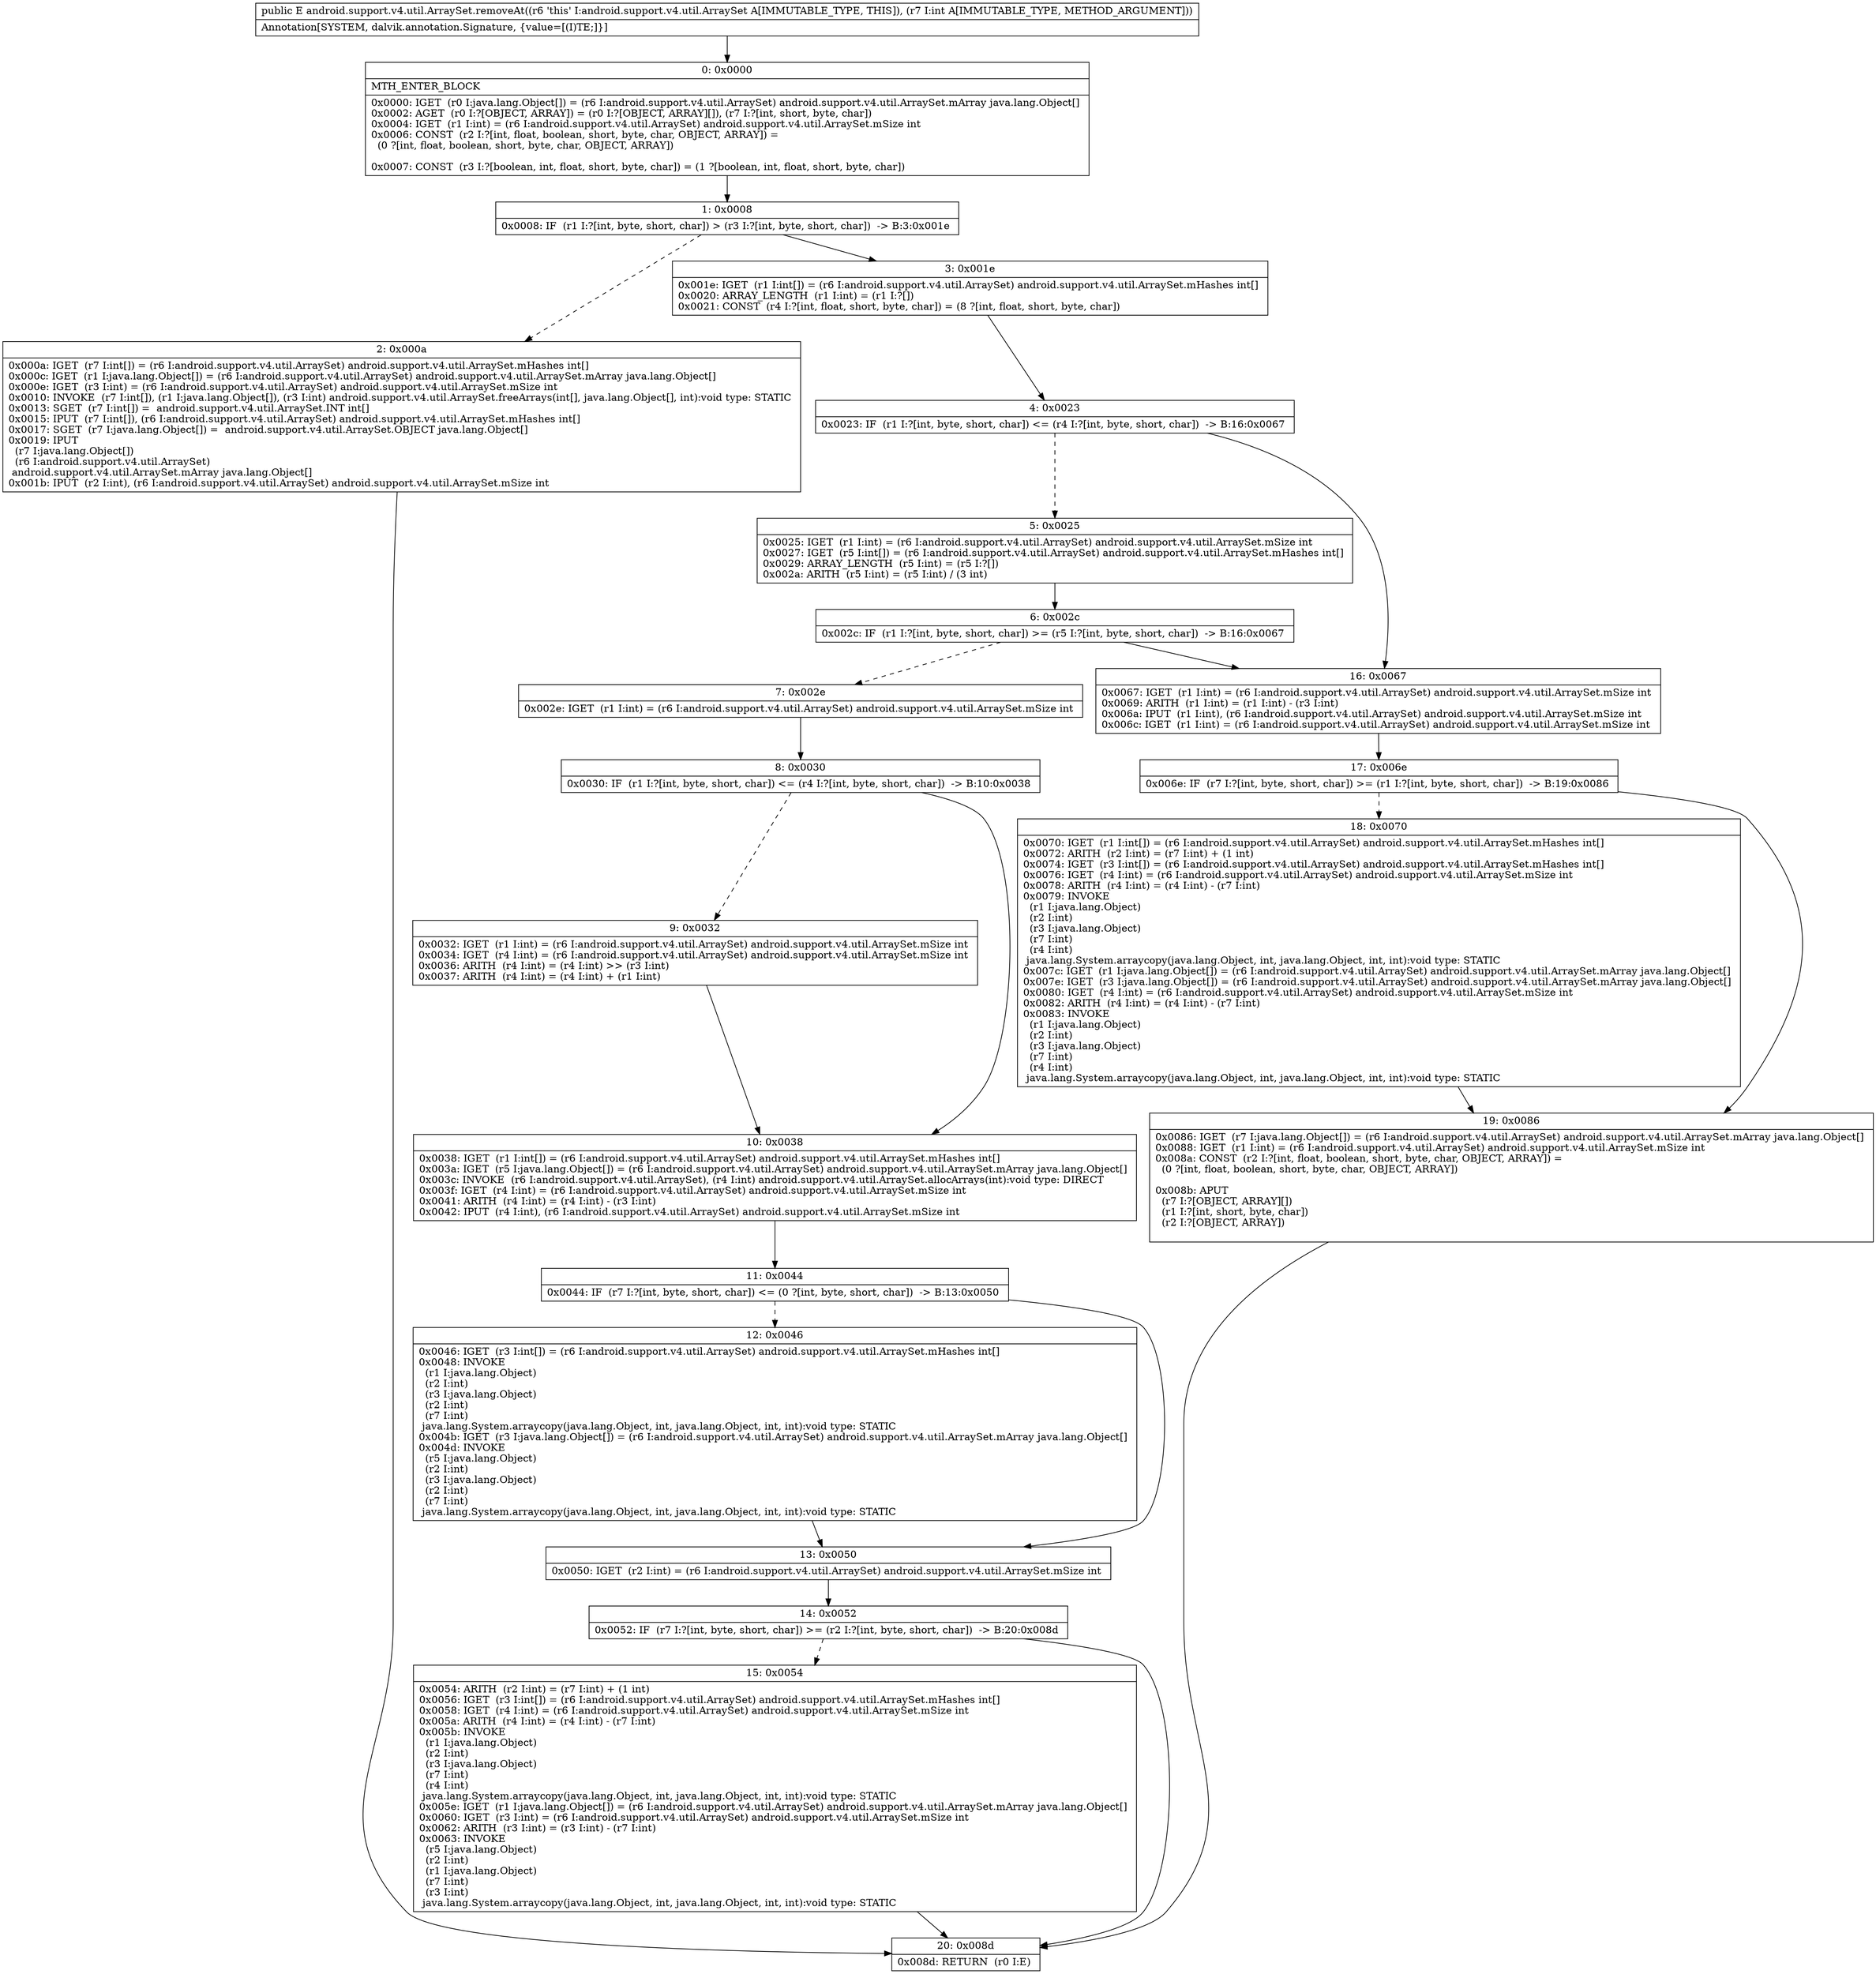 digraph "CFG forandroid.support.v4.util.ArraySet.removeAt(I)Ljava\/lang\/Object;" {
Node_0 [shape=record,label="{0\:\ 0x0000|MTH_ENTER_BLOCK\l|0x0000: IGET  (r0 I:java.lang.Object[]) = (r6 I:android.support.v4.util.ArraySet) android.support.v4.util.ArraySet.mArray java.lang.Object[] \l0x0002: AGET  (r0 I:?[OBJECT, ARRAY]) = (r0 I:?[OBJECT, ARRAY][]), (r7 I:?[int, short, byte, char]) \l0x0004: IGET  (r1 I:int) = (r6 I:android.support.v4.util.ArraySet) android.support.v4.util.ArraySet.mSize int \l0x0006: CONST  (r2 I:?[int, float, boolean, short, byte, char, OBJECT, ARRAY]) = \l  (0 ?[int, float, boolean, short, byte, char, OBJECT, ARRAY])\l \l0x0007: CONST  (r3 I:?[boolean, int, float, short, byte, char]) = (1 ?[boolean, int, float, short, byte, char]) \l}"];
Node_1 [shape=record,label="{1\:\ 0x0008|0x0008: IF  (r1 I:?[int, byte, short, char]) \> (r3 I:?[int, byte, short, char])  \-\> B:3:0x001e \l}"];
Node_2 [shape=record,label="{2\:\ 0x000a|0x000a: IGET  (r7 I:int[]) = (r6 I:android.support.v4.util.ArraySet) android.support.v4.util.ArraySet.mHashes int[] \l0x000c: IGET  (r1 I:java.lang.Object[]) = (r6 I:android.support.v4.util.ArraySet) android.support.v4.util.ArraySet.mArray java.lang.Object[] \l0x000e: IGET  (r3 I:int) = (r6 I:android.support.v4.util.ArraySet) android.support.v4.util.ArraySet.mSize int \l0x0010: INVOKE  (r7 I:int[]), (r1 I:java.lang.Object[]), (r3 I:int) android.support.v4.util.ArraySet.freeArrays(int[], java.lang.Object[], int):void type: STATIC \l0x0013: SGET  (r7 I:int[]) =  android.support.v4.util.ArraySet.INT int[] \l0x0015: IPUT  (r7 I:int[]), (r6 I:android.support.v4.util.ArraySet) android.support.v4.util.ArraySet.mHashes int[] \l0x0017: SGET  (r7 I:java.lang.Object[]) =  android.support.v4.util.ArraySet.OBJECT java.lang.Object[] \l0x0019: IPUT  \l  (r7 I:java.lang.Object[])\l  (r6 I:android.support.v4.util.ArraySet)\l android.support.v4.util.ArraySet.mArray java.lang.Object[] \l0x001b: IPUT  (r2 I:int), (r6 I:android.support.v4.util.ArraySet) android.support.v4.util.ArraySet.mSize int \l}"];
Node_3 [shape=record,label="{3\:\ 0x001e|0x001e: IGET  (r1 I:int[]) = (r6 I:android.support.v4.util.ArraySet) android.support.v4.util.ArraySet.mHashes int[] \l0x0020: ARRAY_LENGTH  (r1 I:int) = (r1 I:?[]) \l0x0021: CONST  (r4 I:?[int, float, short, byte, char]) = (8 ?[int, float, short, byte, char]) \l}"];
Node_4 [shape=record,label="{4\:\ 0x0023|0x0023: IF  (r1 I:?[int, byte, short, char]) \<= (r4 I:?[int, byte, short, char])  \-\> B:16:0x0067 \l}"];
Node_5 [shape=record,label="{5\:\ 0x0025|0x0025: IGET  (r1 I:int) = (r6 I:android.support.v4.util.ArraySet) android.support.v4.util.ArraySet.mSize int \l0x0027: IGET  (r5 I:int[]) = (r6 I:android.support.v4.util.ArraySet) android.support.v4.util.ArraySet.mHashes int[] \l0x0029: ARRAY_LENGTH  (r5 I:int) = (r5 I:?[]) \l0x002a: ARITH  (r5 I:int) = (r5 I:int) \/ (3 int) \l}"];
Node_6 [shape=record,label="{6\:\ 0x002c|0x002c: IF  (r1 I:?[int, byte, short, char]) \>= (r5 I:?[int, byte, short, char])  \-\> B:16:0x0067 \l}"];
Node_7 [shape=record,label="{7\:\ 0x002e|0x002e: IGET  (r1 I:int) = (r6 I:android.support.v4.util.ArraySet) android.support.v4.util.ArraySet.mSize int \l}"];
Node_8 [shape=record,label="{8\:\ 0x0030|0x0030: IF  (r1 I:?[int, byte, short, char]) \<= (r4 I:?[int, byte, short, char])  \-\> B:10:0x0038 \l}"];
Node_9 [shape=record,label="{9\:\ 0x0032|0x0032: IGET  (r1 I:int) = (r6 I:android.support.v4.util.ArraySet) android.support.v4.util.ArraySet.mSize int \l0x0034: IGET  (r4 I:int) = (r6 I:android.support.v4.util.ArraySet) android.support.v4.util.ArraySet.mSize int \l0x0036: ARITH  (r4 I:int) = (r4 I:int) \>\> (r3 I:int) \l0x0037: ARITH  (r4 I:int) = (r4 I:int) + (r1 I:int) \l}"];
Node_10 [shape=record,label="{10\:\ 0x0038|0x0038: IGET  (r1 I:int[]) = (r6 I:android.support.v4.util.ArraySet) android.support.v4.util.ArraySet.mHashes int[] \l0x003a: IGET  (r5 I:java.lang.Object[]) = (r6 I:android.support.v4.util.ArraySet) android.support.v4.util.ArraySet.mArray java.lang.Object[] \l0x003c: INVOKE  (r6 I:android.support.v4.util.ArraySet), (r4 I:int) android.support.v4.util.ArraySet.allocArrays(int):void type: DIRECT \l0x003f: IGET  (r4 I:int) = (r6 I:android.support.v4.util.ArraySet) android.support.v4.util.ArraySet.mSize int \l0x0041: ARITH  (r4 I:int) = (r4 I:int) \- (r3 I:int) \l0x0042: IPUT  (r4 I:int), (r6 I:android.support.v4.util.ArraySet) android.support.v4.util.ArraySet.mSize int \l}"];
Node_11 [shape=record,label="{11\:\ 0x0044|0x0044: IF  (r7 I:?[int, byte, short, char]) \<= (0 ?[int, byte, short, char])  \-\> B:13:0x0050 \l}"];
Node_12 [shape=record,label="{12\:\ 0x0046|0x0046: IGET  (r3 I:int[]) = (r6 I:android.support.v4.util.ArraySet) android.support.v4.util.ArraySet.mHashes int[] \l0x0048: INVOKE  \l  (r1 I:java.lang.Object)\l  (r2 I:int)\l  (r3 I:java.lang.Object)\l  (r2 I:int)\l  (r7 I:int)\l java.lang.System.arraycopy(java.lang.Object, int, java.lang.Object, int, int):void type: STATIC \l0x004b: IGET  (r3 I:java.lang.Object[]) = (r6 I:android.support.v4.util.ArraySet) android.support.v4.util.ArraySet.mArray java.lang.Object[] \l0x004d: INVOKE  \l  (r5 I:java.lang.Object)\l  (r2 I:int)\l  (r3 I:java.lang.Object)\l  (r2 I:int)\l  (r7 I:int)\l java.lang.System.arraycopy(java.lang.Object, int, java.lang.Object, int, int):void type: STATIC \l}"];
Node_13 [shape=record,label="{13\:\ 0x0050|0x0050: IGET  (r2 I:int) = (r6 I:android.support.v4.util.ArraySet) android.support.v4.util.ArraySet.mSize int \l}"];
Node_14 [shape=record,label="{14\:\ 0x0052|0x0052: IF  (r7 I:?[int, byte, short, char]) \>= (r2 I:?[int, byte, short, char])  \-\> B:20:0x008d \l}"];
Node_15 [shape=record,label="{15\:\ 0x0054|0x0054: ARITH  (r2 I:int) = (r7 I:int) + (1 int) \l0x0056: IGET  (r3 I:int[]) = (r6 I:android.support.v4.util.ArraySet) android.support.v4.util.ArraySet.mHashes int[] \l0x0058: IGET  (r4 I:int) = (r6 I:android.support.v4.util.ArraySet) android.support.v4.util.ArraySet.mSize int \l0x005a: ARITH  (r4 I:int) = (r4 I:int) \- (r7 I:int) \l0x005b: INVOKE  \l  (r1 I:java.lang.Object)\l  (r2 I:int)\l  (r3 I:java.lang.Object)\l  (r7 I:int)\l  (r4 I:int)\l java.lang.System.arraycopy(java.lang.Object, int, java.lang.Object, int, int):void type: STATIC \l0x005e: IGET  (r1 I:java.lang.Object[]) = (r6 I:android.support.v4.util.ArraySet) android.support.v4.util.ArraySet.mArray java.lang.Object[] \l0x0060: IGET  (r3 I:int) = (r6 I:android.support.v4.util.ArraySet) android.support.v4.util.ArraySet.mSize int \l0x0062: ARITH  (r3 I:int) = (r3 I:int) \- (r7 I:int) \l0x0063: INVOKE  \l  (r5 I:java.lang.Object)\l  (r2 I:int)\l  (r1 I:java.lang.Object)\l  (r7 I:int)\l  (r3 I:int)\l java.lang.System.arraycopy(java.lang.Object, int, java.lang.Object, int, int):void type: STATIC \l}"];
Node_16 [shape=record,label="{16\:\ 0x0067|0x0067: IGET  (r1 I:int) = (r6 I:android.support.v4.util.ArraySet) android.support.v4.util.ArraySet.mSize int \l0x0069: ARITH  (r1 I:int) = (r1 I:int) \- (r3 I:int) \l0x006a: IPUT  (r1 I:int), (r6 I:android.support.v4.util.ArraySet) android.support.v4.util.ArraySet.mSize int \l0x006c: IGET  (r1 I:int) = (r6 I:android.support.v4.util.ArraySet) android.support.v4.util.ArraySet.mSize int \l}"];
Node_17 [shape=record,label="{17\:\ 0x006e|0x006e: IF  (r7 I:?[int, byte, short, char]) \>= (r1 I:?[int, byte, short, char])  \-\> B:19:0x0086 \l}"];
Node_18 [shape=record,label="{18\:\ 0x0070|0x0070: IGET  (r1 I:int[]) = (r6 I:android.support.v4.util.ArraySet) android.support.v4.util.ArraySet.mHashes int[] \l0x0072: ARITH  (r2 I:int) = (r7 I:int) + (1 int) \l0x0074: IGET  (r3 I:int[]) = (r6 I:android.support.v4.util.ArraySet) android.support.v4.util.ArraySet.mHashes int[] \l0x0076: IGET  (r4 I:int) = (r6 I:android.support.v4.util.ArraySet) android.support.v4.util.ArraySet.mSize int \l0x0078: ARITH  (r4 I:int) = (r4 I:int) \- (r7 I:int) \l0x0079: INVOKE  \l  (r1 I:java.lang.Object)\l  (r2 I:int)\l  (r3 I:java.lang.Object)\l  (r7 I:int)\l  (r4 I:int)\l java.lang.System.arraycopy(java.lang.Object, int, java.lang.Object, int, int):void type: STATIC \l0x007c: IGET  (r1 I:java.lang.Object[]) = (r6 I:android.support.v4.util.ArraySet) android.support.v4.util.ArraySet.mArray java.lang.Object[] \l0x007e: IGET  (r3 I:java.lang.Object[]) = (r6 I:android.support.v4.util.ArraySet) android.support.v4.util.ArraySet.mArray java.lang.Object[] \l0x0080: IGET  (r4 I:int) = (r6 I:android.support.v4.util.ArraySet) android.support.v4.util.ArraySet.mSize int \l0x0082: ARITH  (r4 I:int) = (r4 I:int) \- (r7 I:int) \l0x0083: INVOKE  \l  (r1 I:java.lang.Object)\l  (r2 I:int)\l  (r3 I:java.lang.Object)\l  (r7 I:int)\l  (r4 I:int)\l java.lang.System.arraycopy(java.lang.Object, int, java.lang.Object, int, int):void type: STATIC \l}"];
Node_19 [shape=record,label="{19\:\ 0x0086|0x0086: IGET  (r7 I:java.lang.Object[]) = (r6 I:android.support.v4.util.ArraySet) android.support.v4.util.ArraySet.mArray java.lang.Object[] \l0x0088: IGET  (r1 I:int) = (r6 I:android.support.v4.util.ArraySet) android.support.v4.util.ArraySet.mSize int \l0x008a: CONST  (r2 I:?[int, float, boolean, short, byte, char, OBJECT, ARRAY]) = \l  (0 ?[int, float, boolean, short, byte, char, OBJECT, ARRAY])\l \l0x008b: APUT  \l  (r7 I:?[OBJECT, ARRAY][])\l  (r1 I:?[int, short, byte, char])\l  (r2 I:?[OBJECT, ARRAY])\l \l}"];
Node_20 [shape=record,label="{20\:\ 0x008d|0x008d: RETURN  (r0 I:E) \l}"];
MethodNode[shape=record,label="{public E android.support.v4.util.ArraySet.removeAt((r6 'this' I:android.support.v4.util.ArraySet A[IMMUTABLE_TYPE, THIS]), (r7 I:int A[IMMUTABLE_TYPE, METHOD_ARGUMENT]))  | Annotation[SYSTEM, dalvik.annotation.Signature, \{value=[(I)TE;]\}]\l}"];
MethodNode -> Node_0;
Node_0 -> Node_1;
Node_1 -> Node_2[style=dashed];
Node_1 -> Node_3;
Node_2 -> Node_20;
Node_3 -> Node_4;
Node_4 -> Node_5[style=dashed];
Node_4 -> Node_16;
Node_5 -> Node_6;
Node_6 -> Node_7[style=dashed];
Node_6 -> Node_16;
Node_7 -> Node_8;
Node_8 -> Node_9[style=dashed];
Node_8 -> Node_10;
Node_9 -> Node_10;
Node_10 -> Node_11;
Node_11 -> Node_12[style=dashed];
Node_11 -> Node_13;
Node_12 -> Node_13;
Node_13 -> Node_14;
Node_14 -> Node_15[style=dashed];
Node_14 -> Node_20;
Node_15 -> Node_20;
Node_16 -> Node_17;
Node_17 -> Node_18[style=dashed];
Node_17 -> Node_19;
Node_18 -> Node_19;
Node_19 -> Node_20;
}

